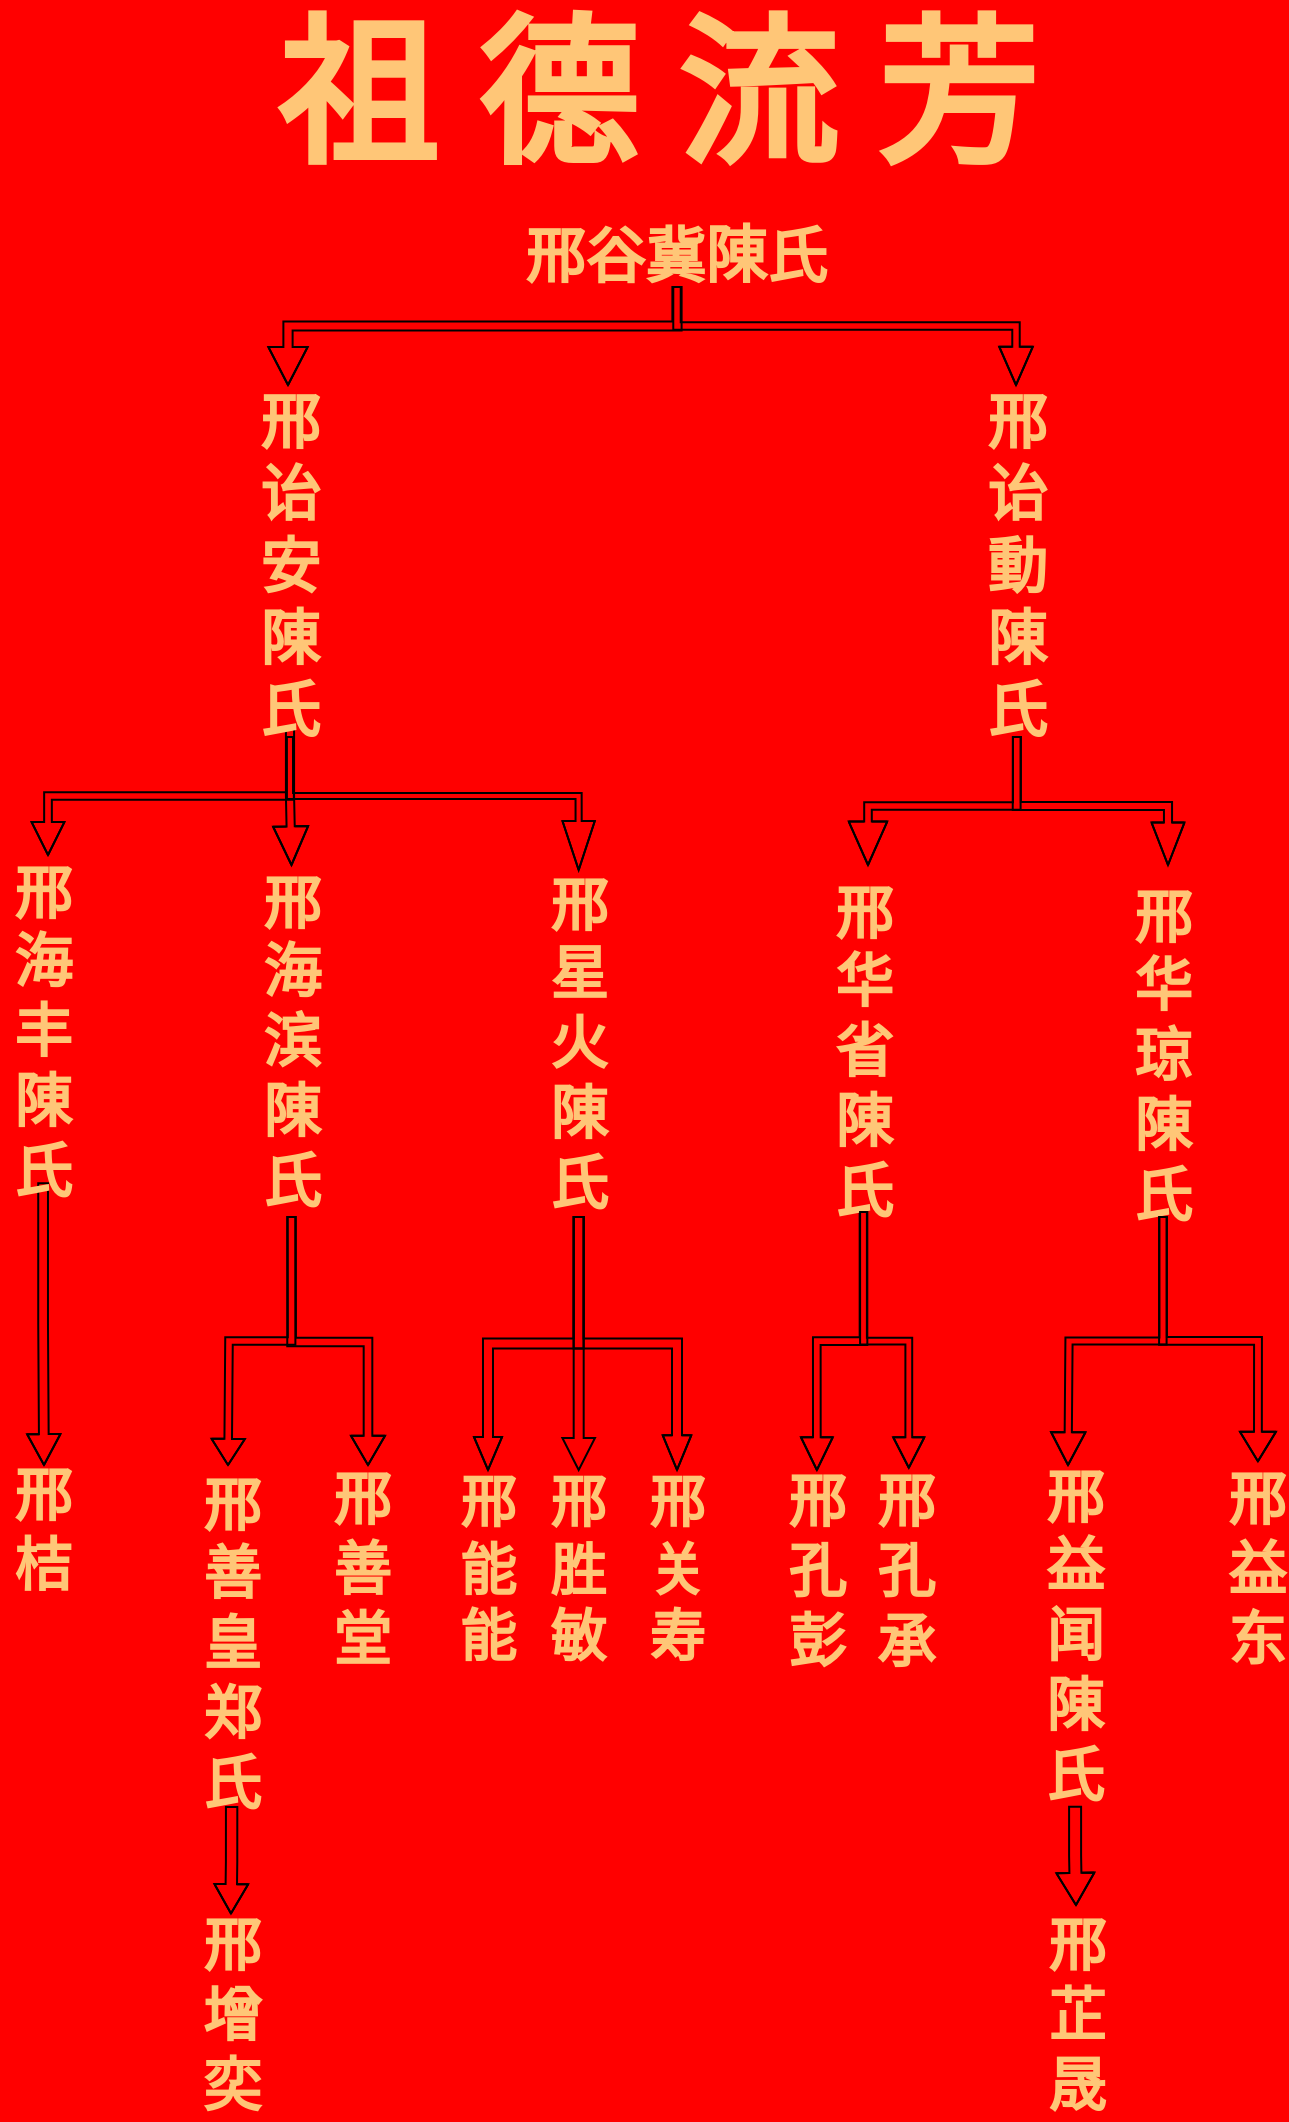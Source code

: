 <mxfile version="26.0.11">
  <diagram name="Page-1" id="RpHs7PLilBtEIWHlMbL4">
    <mxGraphModel dx="1272" dy="863" grid="1" gridSize="10" guides="1" tooltips="1" connect="1" arrows="1" fold="1" page="1" pageScale="1" pageWidth="827" pageHeight="1169" background="#FF0000" math="0" shadow="0">
      <root>
        <mxCell id="0" />
        <mxCell id="1" parent="0" />
        <mxCell id="3mZjC6TeXiICDlZPDG1V-1" value="&lt;font style=&quot;font-size: 80px;&quot; face=&quot;Times New Roman&quot;&gt;祖 德 流 芳&lt;/font&gt;" style="text;strokeColor=none;align=center;fillColor=none;html=1;verticalAlign=middle;whiteSpace=wrap;rounded=0;strokeWidth=1;fontColor=light-dark(#ffc677, #a95100);fontStyle=1" parent="1" vertex="1">
          <mxGeometry x="195" y="30" width="458" height="90" as="geometry" />
        </mxCell>
        <mxCell id="8uNbgZS-m6edGhrlhhFk-21" style="edgeStyle=orthogonalEdgeStyle;shape=flexArrow;rounded=0;orthogonalLoop=1;jettySize=auto;html=1;exitX=0.5;exitY=1;exitDx=0;exitDy=0;width=4.615;endSize=6.012;endWidth=14.032;" edge="1" parent="1" source="3mZjC6TeXiICDlZPDG1V-12">
          <mxGeometry relative="1" as="geometry">
            <mxPoint x="240" y="220" as="targetPoint" />
            <Array as="points">
              <mxPoint x="434" y="190" />
              <mxPoint x="240" y="190" />
            </Array>
          </mxGeometry>
        </mxCell>
        <mxCell id="8uNbgZS-m6edGhrlhhFk-40" style="edgeStyle=orthogonalEdgeStyle;shape=flexArrow;rounded=0;orthogonalLoop=1;jettySize=auto;html=1;exitX=0.5;exitY=1;exitDx=0;exitDy=0;width=3.721;endSize=6.052;endWidth=12.086;" edge="1" parent="1" source="3mZjC6TeXiICDlZPDG1V-12">
          <mxGeometry relative="1" as="geometry">
            <mxPoint x="604" y="220" as="targetPoint" />
            <Array as="points">
              <mxPoint x="435" y="190" />
              <mxPoint x="604" y="190" />
            </Array>
          </mxGeometry>
        </mxCell>
        <mxCell id="3mZjC6TeXiICDlZPDG1V-12" value="&lt;div style=&quot;text-align: start;&quot;&gt;&lt;b style=&quot;font-size: 30px;&quot;&gt;&lt;span style=&quot;white-space: nowrap;&quot;&gt;邢谷冀&lt;/span&gt;&lt;/b&gt;&lt;span style=&quot;text-align: center;&quot;&gt;&lt;font style=&quot;font-size: 31px;&quot;&gt;&lt;b&gt;陳&lt;/b&gt;&lt;/font&gt;&lt;/span&gt;&lt;b style=&quot;font-size: 30px;&quot;&gt;&lt;span style=&quot;white-space: nowrap;&quot;&gt;氏&lt;/span&gt;&lt;/b&gt;&lt;/div&gt;" style="text;strokeColor=none;align=center;fillColor=none;html=1;verticalAlign=middle;whiteSpace=wrap;rounded=0;strokeWidth=1;fontColor=light-dark(#ffc677, #a95100);" parent="1" vertex="1">
          <mxGeometry x="336.38" y="140" width="196.25" height="30" as="geometry" />
        </mxCell>
        <mxCell id="8uNbgZS-m6edGhrlhhFk-22" style="edgeStyle=orthogonalEdgeStyle;shape=flexArrow;rounded=0;orthogonalLoop=1;jettySize=auto;html=1;width=3.846;endSize=5.181;endWidth=11.613;" edge="1" parent="1">
          <mxGeometry relative="1" as="geometry">
            <mxPoint x="120" y="455.0" as="targetPoint" />
            <mxPoint x="241.034" y="395.0" as="sourcePoint" />
            <Array as="points">
              <mxPoint x="241" y="425" />
              <mxPoint x="120" y="425" />
            </Array>
          </mxGeometry>
        </mxCell>
        <mxCell id="8uNbgZS-m6edGhrlhhFk-23" style="edgeStyle=orthogonalEdgeStyle;shape=flexArrow;rounded=0;orthogonalLoop=1;jettySize=auto;html=1;entryX=0.5;entryY=0;entryDx=0;entryDy=0;endWidth=12.451;endSize=6.11;width=4.082;" edge="1" parent="1" source="3mZjC6TeXiICDlZPDG1V-23" target="3mZjC6TeXiICDlZPDG1V-33">
          <mxGeometry relative="1" as="geometry">
            <Array as="points">
              <mxPoint x="241" y="425" />
              <mxPoint x="242" y="425" />
            </Array>
          </mxGeometry>
        </mxCell>
        <mxCell id="8uNbgZS-m6edGhrlhhFk-25" style="edgeStyle=orthogonalEdgeStyle;shape=flexArrow;rounded=0;orthogonalLoop=1;jettySize=auto;html=1;entryX=0.5;entryY=0;entryDx=0;entryDy=0;width=3.061;endSize=7.827;endWidth=12.096;" edge="1" parent="1" target="3mZjC6TeXiICDlZPDG1V-36">
          <mxGeometry relative="1" as="geometry">
            <mxPoint x="240.957" y="395.0" as="sourcePoint" />
            <mxPoint x="385.34" y="466.25" as="targetPoint" />
            <Array as="points">
              <mxPoint x="241" y="425" />
              <mxPoint x="385" y="425" />
            </Array>
          </mxGeometry>
        </mxCell>
        <mxCell id="3mZjC6TeXiICDlZPDG1V-23" value="&lt;span style=&quot;white-space: nowrap;&quot;&gt;&lt;b&gt;&lt;font style=&quot;font-size: 30px;&quot;&gt;邢&lt;/font&gt;&lt;/b&gt;&lt;/span&gt;&lt;div&gt;&lt;span style=&quot;white-space: nowrap;&quot;&gt;&lt;b&gt;&lt;font style=&quot;font-size: 30px;&quot;&gt;诒&lt;/font&gt;&lt;/b&gt;&lt;/span&gt;&lt;/div&gt;&lt;div&gt;&lt;font style=&quot;font-size: 30px;&quot;&gt;&lt;span style=&quot;white-space: nowrap;&quot;&gt;&lt;b&gt;&lt;font&gt;安&lt;/font&gt;&lt;/b&gt;&lt;/span&gt;&lt;b&gt;&lt;font&gt;陳&lt;/font&gt;&lt;/b&gt;&lt;/font&gt;&lt;/div&gt;&lt;div&gt;&lt;span style=&quot;white-space: nowrap;&quot;&gt;&lt;b&gt;&lt;font style=&quot;font-size: 30px;&quot;&gt;氏&lt;/font&gt;&lt;/b&gt;&lt;/span&gt;&lt;/div&gt;" style="text;strokeColor=none;align=center;fillColor=none;html=1;verticalAlign=middle;whiteSpace=wrap;rounded=0;strokeWidth=1;fontColor=light-dark(#ffc677, #a95100);" parent="1" vertex="1">
          <mxGeometry x="222" y="230" width="38" height="160" as="geometry" />
        </mxCell>
        <mxCell id="8uNbgZS-m6edGhrlhhFk-27" style="edgeStyle=orthogonalEdgeStyle;shape=flexArrow;rounded=0;orthogonalLoop=1;jettySize=auto;html=1;width=3.797;endSize=6.904;endWidth=14.438;" edge="1" parent="1" source="3mZjC6TeXiICDlZPDG1V-25">
          <mxGeometry relative="1" as="geometry">
            <mxPoint x="530" y="460" as="targetPoint" />
            <Array as="points">
              <mxPoint x="604" y="430" />
              <mxPoint x="530" y="430" />
            </Array>
          </mxGeometry>
        </mxCell>
        <mxCell id="8uNbgZS-m6edGhrlhhFk-28" style="edgeStyle=orthogonalEdgeStyle;shape=flexArrow;rounded=0;orthogonalLoop=1;jettySize=auto;html=1;exitX=0.5;exitY=1;exitDx=0;exitDy=0;width=4.051;endSize=6.734;endWidth=11.388;" edge="1" parent="1" source="3mZjC6TeXiICDlZPDG1V-25">
          <mxGeometry relative="1" as="geometry">
            <mxPoint x="680" y="460" as="targetPoint" />
            <Array as="points">
              <mxPoint x="604" y="430" />
              <mxPoint x="680" y="430" />
            </Array>
          </mxGeometry>
        </mxCell>
        <mxCell id="3mZjC6TeXiICDlZPDG1V-25" value="&lt;span style=&quot;white-space: nowrap;&quot;&gt;&lt;b&gt;&lt;font style=&quot;font-size: 30px;&quot;&gt;邢&lt;/font&gt;&lt;/b&gt;&lt;/span&gt;&lt;div&gt;&lt;b&gt;&lt;font style=&quot;font-size: 30px;&quot;&gt;&lt;span style=&quot;white-space: nowrap;&quot;&gt;诒&lt;/span&gt;&lt;br&gt;&lt;/font&gt;&lt;/b&gt;&lt;/div&gt;&lt;div&gt;&lt;font style=&quot;font-size: 30px;&quot;&gt;&lt;b&gt;動&lt;/b&gt;&lt;br&gt;&lt;/font&gt;&lt;/div&gt;&lt;div&gt;&lt;font style=&quot;font-size: 30px;&quot;&gt;&lt;b&gt;&lt;font&gt;陳&lt;/font&gt;&lt;/b&gt;&lt;br&gt;&lt;/font&gt;&lt;/div&gt;&lt;div&gt;&lt;span style=&quot;white-space: nowrap;&quot;&gt;&lt;b&gt;&lt;font style=&quot;font-size: 30px;&quot;&gt;氏&lt;/font&gt;&lt;/b&gt;&lt;/span&gt;&lt;/div&gt;" style="text;strokeColor=none;align=center;fillColor=none;html=1;verticalAlign=middle;whiteSpace=wrap;rounded=0;strokeWidth=1;fontColor=light-dark(#ffc677, #a95100);" parent="1" vertex="1">
          <mxGeometry x="586.94" y="225" width="35" height="170" as="geometry" />
        </mxCell>
        <mxCell id="8uNbgZS-m6edGhrlhhFk-47" style="edgeStyle=orthogonalEdgeStyle;shape=flexArrow;rounded=0;orthogonalLoop=1;jettySize=auto;html=1;exitX=0.5;exitY=1;exitDx=0;exitDy=0;width=3.6;endSize=5.14;endWidth=12.628;" edge="1" parent="1" source="3mZjC6TeXiICDlZPDG1V-26">
          <mxGeometry relative="1" as="geometry">
            <mxPoint x="630" y="760" as="targetPoint" />
          </mxGeometry>
        </mxCell>
        <mxCell id="3mZjC6TeXiICDlZPDG1V-26" value="&lt;font style=&quot;font-size: 29px;&quot;&gt;&lt;span style=&quot;white-space: nowrap;&quot;&gt;&lt;b&gt;邢&lt;/b&gt;&lt;/span&gt;&lt;/font&gt;&lt;div&gt;&lt;b&gt;&lt;font style=&quot;font-size: 29px;&quot;&gt;&lt;span style=&quot;white-space: nowrap;&quot;&gt;华&lt;/span&gt;&lt;br&gt;&lt;/font&gt;&lt;/b&gt;&lt;/div&gt;&lt;div&gt;&lt;font style=&quot;font-size: 29px;&quot;&gt;&lt;span style=&quot;white-space: nowrap;&quot;&gt;&lt;b&gt;琼&lt;/b&gt;&lt;/span&gt;&lt;/font&gt;&lt;/div&gt;&lt;div&gt;&lt;font style=&quot;font-size: 29px;&quot;&gt;&lt;b&gt;&lt;font&gt;陳&lt;/font&gt;&lt;/b&gt;&lt;br&gt;&lt;/font&gt;&lt;/div&gt;&lt;div&gt;&lt;font style=&quot;font-size: 29px;&quot;&gt;&lt;span style=&quot;white-space: nowrap;&quot;&gt;&lt;b&gt;氏&lt;/b&gt;&lt;/span&gt;&lt;/font&gt;&lt;/div&gt;" style="text;strokeColor=none;align=center;fillColor=none;html=1;verticalAlign=middle;whiteSpace=wrap;rounded=0;strokeWidth=1;fontColor=light-dark(#ffc677, #a95100);" parent="1" vertex="1">
          <mxGeometry x="655" y="475" width="45" height="160" as="geometry" />
        </mxCell>
        <mxCell id="8uNbgZS-m6edGhrlhhFk-35" style="edgeStyle=orthogonalEdgeStyle;shape=flexArrow;rounded=0;orthogonalLoop=1;jettySize=auto;html=1;entryX=0.5;entryY=0;entryDx=0;entryDy=0;width=3.83;endSize=5.128;endWidth=11.08;" edge="1" parent="1" source="3mZjC6TeXiICDlZPDG1V-27" target="3mZjC6TeXiICDlZPDG1V-30">
          <mxGeometry relative="1" as="geometry" />
        </mxCell>
        <mxCell id="3mZjC6TeXiICDlZPDG1V-27" value="&lt;span style=&quot;white-space: nowrap;&quot;&gt;&lt;b&gt;&lt;font style=&quot;font-size: 29px;&quot;&gt;邢&lt;/font&gt;&lt;/b&gt;&lt;/span&gt;&lt;div&gt;&lt;span style=&quot;white-space: nowrap;&quot;&gt;&lt;b&gt;&lt;font style=&quot;font-size: 29px;&quot;&gt;华&lt;/font&gt;&lt;/b&gt;&lt;/span&gt;&lt;/div&gt;&lt;div&gt;&lt;span style=&quot;white-space: nowrap;&quot;&gt;&lt;b&gt;&lt;font style=&quot;font-size: 29px;&quot;&gt;省&lt;/font&gt;&lt;/b&gt;&lt;/span&gt;&lt;/div&gt;&lt;div&gt;&lt;font style=&quot;font-size: 29px;&quot;&gt;&lt;b&gt;&lt;font&gt;陳&lt;/font&gt;&lt;/b&gt;&lt;br&gt;&lt;/font&gt;&lt;/div&gt;&lt;div&gt;&lt;span style=&quot;white-space: nowrap;&quot;&gt;&lt;b&gt;&lt;font style=&quot;font-size: 29px;&quot;&gt;氏&lt;/font&gt;&lt;/b&gt;&lt;/span&gt;&lt;/div&gt;" style="text;strokeColor=none;align=center;fillColor=none;html=1;verticalAlign=middle;whiteSpace=wrap;rounded=0;strokeWidth=1;fontColor=light-dark(#ffc677, #a95100);" parent="1" vertex="1">
          <mxGeometry x="510" y="473.75" width="35.5" height="158.75" as="geometry" />
        </mxCell>
        <mxCell id="3mZjC6TeXiICDlZPDG1V-29" value="&lt;span style=&quot;white-space: nowrap;&quot;&gt;&lt;font style=&quot;font-size: 29px;&quot;&gt;&lt;b&gt;邢&lt;/b&gt;&lt;/font&gt;&lt;/span&gt;&lt;div&gt;&lt;span style=&quot;white-space: nowrap;&quot;&gt;&lt;font style=&quot;font-size: 29px;&quot;&gt;&lt;b&gt;孔&lt;/b&gt;&lt;/font&gt;&lt;/span&gt;&lt;/div&gt;&lt;div&gt;&lt;span style=&quot;white-space: nowrap;&quot;&gt;&lt;font style=&quot;font-size: 29px;&quot;&gt;&lt;b&gt;承&lt;/b&gt;&lt;/font&gt;&lt;/span&gt;&lt;/div&gt;" style="text;strokeColor=none;align=center;fillColor=none;html=1;verticalAlign=middle;whiteSpace=wrap;rounded=0;strokeWidth=1;fontColor=light-dark(#ffc677, #a95100);" parent="1" vertex="1">
          <mxGeometry x="532.63" y="762.49" width="32.38" height="100.07" as="geometry" />
        </mxCell>
        <mxCell id="3mZjC6TeXiICDlZPDG1V-30" value="&lt;span style=&quot;white-space: nowrap;&quot;&gt;&lt;font style=&quot;font-size: 29px;&quot;&gt;&lt;b&gt;邢&lt;/b&gt;&lt;/font&gt;&lt;/span&gt;&lt;div&gt;&lt;span style=&quot;white-space: nowrap;&quot;&gt;&lt;font style=&quot;font-size: 29px;&quot;&gt;&lt;b&gt;孔&lt;/b&gt;&lt;/font&gt;&lt;/span&gt;&lt;/div&gt;&lt;div&gt;&lt;span style=&quot;white-space: nowrap;&quot;&gt;&lt;font style=&quot;font-size: 29px;&quot;&gt;&lt;b&gt;彭&lt;/b&gt;&lt;/font&gt;&lt;/span&gt;&lt;/div&gt;" style="text;strokeColor=none;align=center;fillColor=none;html=1;verticalAlign=middle;whiteSpace=wrap;rounded=0;strokeWidth=1;fontColor=light-dark(#ffc677, #a95100);" parent="1" vertex="1">
          <mxGeometry x="490" y="762.49" width="28.88" height="100.07" as="geometry" />
        </mxCell>
        <mxCell id="8uNbgZS-m6edGhrlhhFk-51" style="edgeStyle=orthogonalEdgeStyle;shape=flexArrow;rounded=0;orthogonalLoop=1;jettySize=auto;html=1;endWidth=12;endSize=5.025;width=6;" edge="1" parent="1" source="3mZjC6TeXiICDlZPDG1V-31">
          <mxGeometry relative="1" as="geometry">
            <mxPoint x="634" y="980" as="targetPoint" />
          </mxGeometry>
        </mxCell>
        <mxCell id="3mZjC6TeXiICDlZPDG1V-31" value="&lt;span style=&quot;white-space: nowrap;&quot;&gt;&lt;font style=&quot;font-size: 29px;&quot;&gt;&lt;b&gt;邢&lt;/b&gt;&lt;/font&gt;&lt;/span&gt;&lt;div&gt;&lt;span style=&quot;white-space: nowrap;&quot;&gt;&lt;font style=&quot;font-size: 29px;&quot;&gt;&lt;b&gt;益&lt;/b&gt;&lt;/font&gt;&lt;/span&gt;&lt;/div&gt;&lt;div&gt;&lt;span style=&quot;text-wrap-mode: nowrap;&quot;&gt;&lt;b&gt;&lt;font style=&quot;font-size: 29px;&quot;&gt;闻&lt;/font&gt;&lt;/b&gt;&lt;/span&gt;&lt;/div&gt;&lt;div&gt;&lt;font style=&quot;font-size: 29px;&quot;&gt;&lt;b&gt;&lt;font&gt;陳&lt;/font&gt;&lt;/b&gt;&lt;br&gt;&lt;/font&gt;&lt;/div&gt;&lt;div&gt;&lt;span style=&quot;white-space: nowrap;&quot;&gt;&lt;font style=&quot;font-size: 29px;&quot;&gt;&lt;b&gt;氏&lt;/b&gt;&lt;/font&gt;&lt;/span&gt;&lt;/div&gt;" style="text;strokeColor=none;align=center;fillColor=none;html=1;verticalAlign=middle;whiteSpace=wrap;rounded=0;strokeWidth=1;fontColor=light-dark(#ffc677, #a95100);" parent="1" vertex="1">
          <mxGeometry x="614.12" y="759.93" width="38.88" height="170" as="geometry" />
        </mxCell>
        <mxCell id="3mZjC6TeXiICDlZPDG1V-32" value="&lt;span style=&quot;white-space: nowrap;&quot;&gt;&lt;b&gt;&lt;font style=&quot;font-size: 29px;&quot;&gt;邢&lt;/font&gt;&lt;/b&gt;&lt;/span&gt;&lt;div&gt;&lt;span style=&quot;white-space: nowrap;&quot;&gt;&lt;b&gt;&lt;font style=&quot;font-size: 29px;&quot;&gt;益&lt;/font&gt;&lt;/b&gt;&lt;/span&gt;&lt;/div&gt;&lt;div&gt;&lt;span style=&quot;white-space: nowrap;&quot;&gt;&lt;b&gt;&lt;font style=&quot;font-size: 29px;&quot;&gt;东&lt;/font&gt;&lt;/b&gt;&lt;/span&gt;&lt;/div&gt;" style="text;strokeColor=none;align=center;fillColor=none;html=1;verticalAlign=middle;whiteSpace=wrap;rounded=0;strokeWidth=1;fontColor=light-dark(#ffc677, #a95100);" parent="1" vertex="1">
          <mxGeometry x="710" y="759.93" width="28.88" height="104.93" as="geometry" />
        </mxCell>
        <mxCell id="8uNbgZS-m6edGhrlhhFk-44" style="edgeStyle=orthogonalEdgeStyle;shape=flexArrow;rounded=0;orthogonalLoop=1;jettySize=auto;html=1;exitX=0.5;exitY=1;exitDx=0;exitDy=0;width=3.784;endSize=4.022;endWidth=11.874;" edge="1" parent="1" source="3mZjC6TeXiICDlZPDG1V-33">
          <mxGeometry relative="1" as="geometry">
            <mxPoint x="210" y="760" as="targetPoint" />
          </mxGeometry>
        </mxCell>
        <mxCell id="8uNbgZS-m6edGhrlhhFk-45" style="edgeStyle=orthogonalEdgeStyle;shape=flexArrow;rounded=0;orthogonalLoop=1;jettySize=auto;html=1;exitX=0.5;exitY=1;exitDx=0;exitDy=0;width=4.324;endSize=4.524;endWidth=11.717;" edge="1" parent="1" source="3mZjC6TeXiICDlZPDG1V-33">
          <mxGeometry relative="1" as="geometry">
            <mxPoint x="280" y="760" as="targetPoint" />
            <Array as="points">
              <mxPoint x="242" y="698" />
              <mxPoint x="280" y="698" />
            </Array>
          </mxGeometry>
        </mxCell>
        <mxCell id="3mZjC6TeXiICDlZPDG1V-33" value="&lt;span style=&quot;white-space: nowrap;&quot;&gt;&lt;font style=&quot;font-size: 29px;&quot;&gt;&lt;b&gt;邢&lt;/b&gt;&lt;/font&gt;&lt;/span&gt;&lt;div&gt;&lt;span style=&quot;white-space: nowrap;&quot;&gt;&lt;font style=&quot;font-size: 29px;&quot;&gt;&lt;b&gt;海&lt;/b&gt;&lt;/font&gt;&lt;/span&gt;&lt;/div&gt;&lt;div&gt;&lt;span style=&quot;white-space: nowrap;&quot;&gt;&lt;font style=&quot;font-size: 29px;&quot;&gt;&lt;b&gt;滨&lt;/b&gt;&lt;/font&gt;&lt;/span&gt;&lt;/div&gt;&lt;div&gt;&lt;font style=&quot;font-size: 29px;&quot;&gt;&lt;b&gt;&lt;font&gt;陳&lt;/font&gt;&lt;/b&gt;&lt;br&gt;&lt;/font&gt;&lt;/div&gt;&lt;div&gt;&lt;span style=&quot;white-space: nowrap;&quot;&gt;&lt;font style=&quot;font-size: 29px;&quot;&gt;&lt;b&gt;氏&lt;/b&gt;&lt;/font&gt;&lt;/span&gt;&lt;/div&gt;" style="text;strokeColor=none;align=center;fillColor=none;html=1;verticalAlign=middle;whiteSpace=wrap;rounded=0;strokeWidth=1;fontColor=light-dark(#ffc677, #a95100);" parent="1" vertex="1">
          <mxGeometry x="222" y="460" width="39.5" height="175" as="geometry" />
        </mxCell>
        <mxCell id="8uNbgZS-m6edGhrlhhFk-46" style="edgeStyle=orthogonalEdgeStyle;shape=flexArrow;rounded=0;orthogonalLoop=1;jettySize=auto;html=1;endWidth=10.795;endSize=4.812;width=4.865;" edge="1" parent="1" source="3mZjC6TeXiICDlZPDG1V-35">
          <mxGeometry relative="1" as="geometry">
            <mxPoint x="118" y="760" as="targetPoint" />
          </mxGeometry>
        </mxCell>
        <mxCell id="3mZjC6TeXiICDlZPDG1V-35" value="&lt;span style=&quot;white-space: nowrap;&quot;&gt;&lt;font style=&quot;font-size: 29px;&quot;&gt;&lt;b&gt;邢&lt;/b&gt;&lt;/font&gt;&lt;/span&gt;&lt;div&gt;&lt;span style=&quot;white-space: nowrap;&quot;&gt;&lt;font style=&quot;font-size: 29px;&quot;&gt;&lt;b&gt;海&lt;/b&gt;&lt;/font&gt;&lt;/span&gt;&lt;/div&gt;&lt;div&gt;&lt;span style=&quot;white-space: nowrap;&quot;&gt;&lt;font style=&quot;font-size: 29px;&quot;&gt;&lt;b&gt;丰&lt;/b&gt;&lt;/font&gt;&lt;/span&gt;&lt;/div&gt;&lt;div&gt;&lt;font style=&quot;font-size: 29px;&quot;&gt;&lt;b&gt;&lt;font&gt;陳&lt;/font&gt;&lt;/b&gt;&lt;br&gt;&lt;/font&gt;&lt;/div&gt;&lt;div&gt;&lt;span style=&quot;white-space: nowrap;&quot;&gt;&lt;font style=&quot;font-size: 29px;&quot;&gt;&lt;b&gt;氏&lt;/b&gt;&lt;/font&gt;&lt;/span&gt;&lt;/div&gt;" style="text;strokeColor=none;align=center;fillColor=none;html=1;verticalAlign=middle;whiteSpace=wrap;rounded=0;strokeWidth=1;fontColor=light-dark(#ffc677, #a95100);" parent="1" vertex="1">
          <mxGeometry x="96.02" y="468.12" width="43.06" height="150" as="geometry" />
        </mxCell>
        <mxCell id="8uNbgZS-m6edGhrlhhFk-41" style="edgeStyle=orthogonalEdgeStyle;shape=flexArrow;rounded=0;orthogonalLoop=1;jettySize=auto;html=1;exitX=0.5;exitY=1;exitDx=0;exitDy=0;entryX=0.5;entryY=0;entryDx=0;entryDy=0;width=5;endSize=4.997;endWidth=10.278;" edge="1" parent="1" source="3mZjC6TeXiICDlZPDG1V-36" target="3mZjC6TeXiICDlZPDG1V-41">
          <mxGeometry relative="1" as="geometry" />
        </mxCell>
        <mxCell id="8uNbgZS-m6edGhrlhhFk-42" style="edgeStyle=orthogonalEdgeStyle;shape=flexArrow;rounded=0;orthogonalLoop=1;jettySize=auto;html=1;exitX=0.5;exitY=1;exitDx=0;exitDy=0;entryX=0.5;entryY=0;entryDx=0;entryDy=0;width=5;endSize=5.181;endWidth=8.056;" edge="1" parent="1" source="3mZjC6TeXiICDlZPDG1V-36" target="3mZjC6TeXiICDlZPDG1V-42">
          <mxGeometry relative="1" as="geometry" />
        </mxCell>
        <mxCell id="8uNbgZS-m6edGhrlhhFk-43" style="edgeStyle=orthogonalEdgeStyle;shape=flexArrow;rounded=0;orthogonalLoop=1;jettySize=auto;html=1;exitX=0.5;exitY=1;exitDx=0;exitDy=0;entryX=0.5;entryY=0;entryDx=0;entryDy=0;endWidth=8.333;endSize=5.458;width=5;" edge="1" parent="1" source="3mZjC6TeXiICDlZPDG1V-36" target="3mZjC6TeXiICDlZPDG1V-40">
          <mxGeometry relative="1" as="geometry" />
        </mxCell>
        <mxCell id="3mZjC6TeXiICDlZPDG1V-36" value="&lt;span style=&quot;white-space: nowrap;&quot;&gt;&lt;font style=&quot;font-size: 29px;&quot;&gt;&lt;b&gt;邢&lt;/b&gt;&lt;/font&gt;&lt;/span&gt;&lt;div&gt;&lt;span style=&quot;white-space: nowrap;&quot;&gt;&lt;font style=&quot;font-size: 29px;&quot;&gt;&lt;b&gt;星&lt;/b&gt;&lt;/font&gt;&lt;/span&gt;&lt;/div&gt;&lt;div&gt;&lt;span style=&quot;white-space: nowrap;&quot;&gt;&lt;font style=&quot;font-size: 29px;&quot;&gt;&lt;b&gt;火&lt;/b&gt;&lt;/font&gt;&lt;/span&gt;&lt;/div&gt;&lt;div&gt;&lt;font style=&quot;font-size: 29px;&quot;&gt;&lt;b&gt;&lt;font&gt;陳&lt;/font&gt;&lt;/b&gt;&lt;br&gt;&lt;/font&gt;&lt;/div&gt;&lt;div&gt;&lt;span style=&quot;white-space: nowrap;&quot;&gt;&lt;font style=&quot;font-size: 29px;&quot;&gt;&lt;b&gt;氏&lt;/b&gt;&lt;/font&gt;&lt;/span&gt;&lt;/div&gt;" style="text;strokeColor=none;align=center;fillColor=none;html=1;verticalAlign=middle;whiteSpace=wrap;rounded=0;strokeWidth=1;fontColor=light-dark(#ffc677, #a95100);" parent="1" vertex="1">
          <mxGeometry x="364.09" y="462.5" width="42.5" height="172.5" as="geometry" />
        </mxCell>
        <mxCell id="3mZjC6TeXiICDlZPDG1V-37" value="&lt;span style=&quot;white-space: nowrap;&quot;&gt;&lt;b&gt;&lt;font style=&quot;font-size: 29px;&quot;&gt;邢&lt;/font&gt;&lt;/b&gt;&lt;/span&gt;&lt;div&gt;&lt;span style=&quot;white-space: nowrap;&quot;&gt;&lt;b&gt;&lt;font style=&quot;font-size: 29px;&quot;&gt;桔&lt;/font&gt;&lt;/b&gt;&lt;/span&gt;&lt;/div&gt;" style="text;strokeColor=none;align=center;fillColor=none;html=1;verticalAlign=middle;whiteSpace=wrap;rounded=0;strokeWidth=1;fontColor=light-dark(#ffc677, #a95100);" parent="1" vertex="1">
          <mxGeometry x="100.11" y="762.49" width="34.88" height="60" as="geometry" />
        </mxCell>
        <mxCell id="3mZjC6TeXiICDlZPDG1V-38" value="&lt;span style=&quot;white-space: nowrap;&quot;&gt;&lt;b&gt;&lt;font style=&quot;font-size: 29px;&quot;&gt;邢&lt;/font&gt;&lt;/b&gt;&lt;/span&gt;&lt;div&gt;&lt;span style=&quot;white-space: nowrap;&quot;&gt;&lt;b&gt;&lt;font style=&quot;font-size: 29px;&quot;&gt;善&lt;/font&gt;&lt;/b&gt;&lt;/span&gt;&lt;/div&gt;&lt;div&gt;&lt;span style=&quot;white-space: nowrap;&quot;&gt;&lt;b&gt;&lt;font style=&quot;font-size: 29px;&quot;&gt;堂&lt;/font&gt;&lt;/b&gt;&lt;/span&gt;&lt;/div&gt;" style="text;strokeColor=none;align=center;fillColor=none;html=1;verticalAlign=middle;whiteSpace=wrap;rounded=0;strokeWidth=1;fontColor=light-dark(#ffc677, #a95100);" parent="1" vertex="1">
          <mxGeometry x="261.5" y="762.49" width="30" height="100" as="geometry" />
        </mxCell>
        <mxCell id="3mZjC6TeXiICDlZPDG1V-39" value="&lt;span style=&quot;white-space: nowrap;&quot;&gt;&lt;font style=&quot;font-size: 29px;&quot;&gt;&lt;b&gt;邢&lt;/b&gt;&lt;/font&gt;&lt;/span&gt;&lt;div&gt;&lt;span style=&quot;white-space: nowrap;&quot;&gt;&lt;font style=&quot;font-size: 29px;&quot;&gt;&lt;b&gt;善&lt;/b&gt;&lt;/font&gt;&lt;/span&gt;&lt;/div&gt;&lt;div&gt;&lt;span style=&quot;white-space: nowrap;&quot;&gt;&lt;font style=&quot;font-size: 29px;&quot;&gt;&lt;b&gt;皇&lt;/b&gt;&lt;/font&gt;&lt;/span&gt;&lt;/div&gt;&lt;div&gt;&lt;span style=&quot;white-space: nowrap;&quot;&gt;&lt;font style=&quot;font-size: 29px;&quot;&gt;&lt;b&gt;郑&lt;/b&gt;&lt;/font&gt;&lt;/span&gt;&lt;/div&gt;&lt;div&gt;&lt;span style=&quot;white-space: nowrap;&quot;&gt;&lt;font style=&quot;font-size: 29px;&quot;&gt;&lt;b&gt;氏&lt;/b&gt;&lt;/font&gt;&lt;/span&gt;&lt;/div&gt;" style="text;strokeColor=none;align=center;fillColor=none;html=1;verticalAlign=middle;whiteSpace=wrap;rounded=0;strokeWidth=1;fontColor=light-dark(#ffc677, #a95100);" parent="1" vertex="1">
          <mxGeometry x="190" y="767.49" width="43.62" height="162.51" as="geometry" />
        </mxCell>
        <mxCell id="3mZjC6TeXiICDlZPDG1V-40" value="&lt;span style=&quot;white-space: nowrap;&quot;&gt;&lt;b&gt;&lt;font style=&quot;font-size: 28px;&quot;&gt;邢&lt;/font&gt;&lt;/b&gt;&lt;/span&gt;&lt;div&gt;&lt;span style=&quot;white-space: nowrap;&quot;&gt;&lt;b&gt;&lt;font style=&quot;font-size: 28px;&quot;&gt;关&lt;/font&gt;&lt;/b&gt;&lt;/span&gt;&lt;/div&gt;&lt;div&gt;&lt;span style=&quot;white-space: nowrap;&quot;&gt;&lt;b&gt;&lt;font style=&quot;font-size: 28px;&quot;&gt;寿&lt;/font&gt;&lt;/b&gt;&lt;/span&gt;&lt;/div&gt;" style="text;strokeColor=none;align=center;fillColor=none;html=1;verticalAlign=middle;whiteSpace=wrap;rounded=0;strokeWidth=1;fontColor=light-dark(#ffc677, #a95100);" parent="1" vertex="1">
          <mxGeometry x="419.82" y="762.49" width="29.38" height="100" as="geometry" />
        </mxCell>
        <mxCell id="3mZjC6TeXiICDlZPDG1V-41" value="&lt;span style=&quot;white-space: nowrap;&quot;&gt;&lt;font style=&quot;font-size: 28px;&quot;&gt;&lt;b&gt;邢&lt;/b&gt;&lt;/font&gt;&lt;/span&gt;&lt;div&gt;&lt;span style=&quot;white-space: nowrap;&quot;&gt;&lt;font style=&quot;font-size: 28px;&quot;&gt;&lt;b&gt;胜&lt;/b&gt;&lt;/font&gt;&lt;/span&gt;&lt;/div&gt;&lt;div&gt;&lt;span style=&quot;white-space: nowrap;&quot;&gt;&lt;font style=&quot;font-size: 28px;&quot;&gt;&lt;b&gt;敏&lt;/b&gt;&lt;/font&gt;&lt;/span&gt;&lt;/div&gt;" style="text;strokeColor=none;align=center;fillColor=none;html=1;verticalAlign=middle;whiteSpace=wrap;rounded=0;strokeWidth=1;fontColor=light-dark(#ffc677, #a95100);" parent="1" vertex="1">
          <mxGeometry x="367.15" y="762.49" width="36.38" height="100" as="geometry" />
        </mxCell>
        <mxCell id="3mZjC6TeXiICDlZPDG1V-42" value="&lt;span style=&quot;white-space: nowrap;&quot;&gt;&lt;font style=&quot;font-size: 28px;&quot;&gt;&lt;b&gt;邢&lt;/b&gt;&lt;/font&gt;&lt;/span&gt;&lt;div&gt;&lt;span style=&quot;white-space: nowrap;&quot;&gt;&lt;font style=&quot;font-size: 28px;&quot;&gt;&lt;b&gt;能&lt;/b&gt;&lt;/font&gt;&lt;/span&gt;&lt;/div&gt;&lt;div&gt;&lt;span style=&quot;white-space: nowrap;&quot;&gt;&lt;font style=&quot;font-size: 28px;&quot;&gt;&lt;b&gt;能&lt;/b&gt;&lt;/font&gt;&lt;/span&gt;&lt;/div&gt;" style="text;strokeColor=none;align=center;fillColor=none;html=1;verticalAlign=middle;whiteSpace=wrap;rounded=0;strokeWidth=1;fontColor=light-dark(#ffc677, #a95100);" parent="1" vertex="1">
          <mxGeometry x="320" y="762.49" width="40" height="100" as="geometry" />
        </mxCell>
        <mxCell id="3mZjC6TeXiICDlZPDG1V-93" value="&lt;span style=&quot;white-space: nowrap;&quot;&gt;&lt;b&gt;&lt;font style=&quot;font-size: 29px;&quot;&gt;邢&lt;/font&gt;&lt;/b&gt;&lt;/span&gt;&lt;div&gt;&lt;span style=&quot;text-wrap-mode: nowrap;&quot;&gt;&lt;b&gt;&lt;font style=&quot;font-size: 29px;&quot;&gt;增&lt;/font&gt;&lt;/b&gt;&lt;/span&gt;&lt;/div&gt;&lt;div&gt;&lt;span style=&quot;text-wrap-mode: nowrap;&quot;&gt;&lt;b&gt;&lt;font style=&quot;font-size: 29px;&quot;&gt;奕&lt;/font&gt;&lt;/b&gt;&lt;/span&gt;&lt;/div&gt;" style="text;strokeColor=none;align=center;fillColor=none;html=1;verticalAlign=middle;whiteSpace=wrap;rounded=0;strokeWidth=1;fontColor=light-dark(#ffc677, #a95100);" parent="1" vertex="1">
          <mxGeometry x="195" y="985" width="33.62" height="100" as="geometry" />
        </mxCell>
        <mxCell id="3mZjC6TeXiICDlZPDG1V-111" value="&lt;span style=&quot;white-space: nowrap;&quot;&gt;&lt;font style=&quot;font-size: 29px;&quot;&gt;&lt;b&gt;邢&lt;/b&gt;&lt;/font&gt;&lt;/span&gt;&lt;div&gt;&lt;b&gt;&lt;font style=&quot;font-size: 29px;&quot;&gt;芷晟&lt;/font&gt;&lt;/b&gt;&lt;/div&gt;" style="text;strokeColor=none;align=center;fillColor=none;html=1;verticalAlign=middle;whiteSpace=wrap;rounded=0;strokeWidth=1;fontColor=light-dark(#ffc677, #a95100);" parent="1" vertex="1">
          <mxGeometry x="621.94" y="990" width="25" height="90" as="geometry" />
        </mxCell>
        <mxCell id="8uNbgZS-m6edGhrlhhFk-39" style="edgeStyle=orthogonalEdgeStyle;shape=flexArrow;rounded=0;orthogonalLoop=1;jettySize=auto;html=1;entryX=0.549;entryY=-0.011;entryDx=0;entryDy=0;entryPerimeter=0;width=3.404;endSize=4.762;endWidth=11.191;" edge="1" parent="1" source="3mZjC6TeXiICDlZPDG1V-27" target="3mZjC6TeXiICDlZPDG1V-29">
          <mxGeometry relative="1" as="geometry" />
        </mxCell>
        <mxCell id="8uNbgZS-m6edGhrlhhFk-49" style="edgeStyle=orthogonalEdgeStyle;shape=flexArrow;rounded=0;orthogonalLoop=1;jettySize=auto;html=1;exitX=0.5;exitY=1;exitDx=0;exitDy=0;entryX=0.518;entryY=-0.017;entryDx=0;entryDy=0;entryPerimeter=0;width=3.913;endSize=4.572;endWidth=13.062;" edge="1" parent="1" source="3mZjC6TeXiICDlZPDG1V-26" target="3mZjC6TeXiICDlZPDG1V-32">
          <mxGeometry relative="1" as="geometry" />
        </mxCell>
        <mxCell id="8uNbgZS-m6edGhrlhhFk-55" style="edgeStyle=orthogonalEdgeStyle;shape=flexArrow;rounded=0;orthogonalLoop=1;jettySize=auto;html=1;exitX=0.5;exitY=1;exitDx=0;exitDy=0;entryX=0.49;entryY=-0.008;entryDx=0;entryDy=0;entryPerimeter=0;width=5.694;endSize=4.55;endWidth=10.181;" edge="1" parent="1" source="3mZjC6TeXiICDlZPDG1V-39" target="3mZjC6TeXiICDlZPDG1V-93">
          <mxGeometry relative="1" as="geometry" />
        </mxCell>
      </root>
    </mxGraphModel>
  </diagram>
</mxfile>
